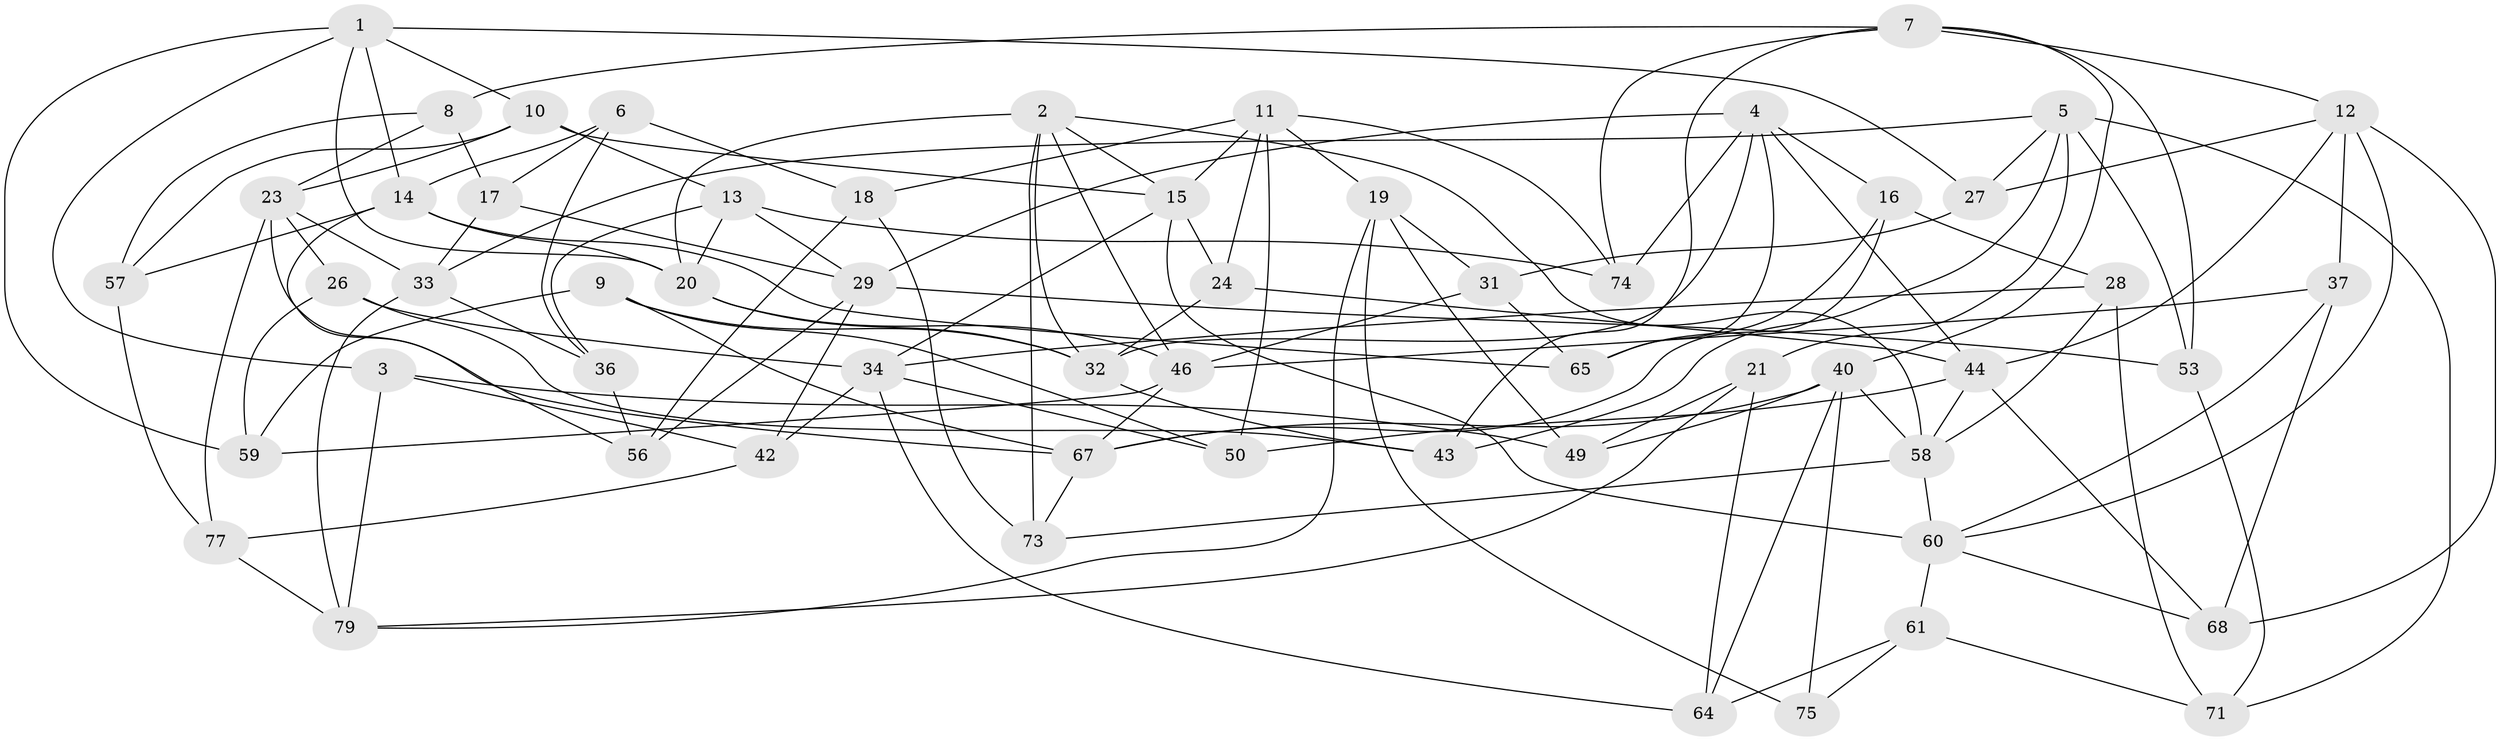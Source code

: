 // original degree distribution, {4: 1.0}
// Generated by graph-tools (version 1.1) at 2025/11/02/27/25 16:11:43]
// undirected, 57 vertices, 136 edges
graph export_dot {
graph [start="1"]
  node [color=gray90,style=filled];
  1 [super="+30"];
  2 [super="+62"];
  3;
  4 [super="+72"];
  5 [super="+22"];
  6;
  7 [super="+41"];
  8;
  9;
  10 [super="+48"];
  11 [super="+47"];
  12 [super="+39"];
  13 [super="+51"];
  14 [super="+54"];
  15 [super="+45"];
  16;
  17;
  18;
  19 [super="+52"];
  20 [super="+25"];
  21;
  23 [super="+55"];
  24;
  26;
  27;
  28;
  29 [super="+38"];
  31;
  32 [super="+81"];
  33 [super="+63"];
  34 [super="+35"];
  36;
  37;
  40 [super="+66"];
  42;
  43;
  44 [super="+78"];
  46 [super="+76"];
  49;
  50;
  53;
  56;
  57;
  58 [super="+70"];
  59;
  60 [super="+80"];
  61;
  64;
  65;
  67 [super="+69"];
  68;
  71;
  73;
  74;
  75;
  77;
  79 [super="+82"];
  1 -- 10;
  1 -- 20;
  1 -- 59;
  1 -- 27;
  1 -- 3;
  1 -- 14;
  2 -- 46;
  2 -- 32;
  2 -- 58;
  2 -- 73;
  2 -- 20;
  2 -- 15;
  3 -- 79;
  3 -- 49;
  3 -- 42;
  4 -- 74;
  4 -- 44;
  4 -- 16;
  4 -- 65;
  4 -- 29;
  4 -- 32;
  5 -- 71;
  5 -- 53;
  5 -- 21;
  5 -- 33;
  5 -- 27;
  5 -- 43;
  6 -- 18;
  6 -- 14;
  6 -- 36;
  6 -- 17;
  7 -- 43;
  7 -- 74;
  7 -- 8;
  7 -- 53;
  7 -- 40;
  7 -- 12;
  8 -- 57;
  8 -- 23;
  8 -- 17;
  9 -- 50;
  9 -- 59;
  9 -- 32;
  9 -- 67;
  10 -- 23;
  10 -- 57;
  10 -- 15;
  10 -- 13 [weight=2];
  11 -- 74;
  11 -- 50;
  11 -- 24;
  11 -- 19;
  11 -- 18;
  11 -- 15;
  12 -- 60;
  12 -- 27;
  12 -- 68;
  12 -- 37;
  12 -- 44;
  13 -- 74;
  13 -- 20;
  13 -- 29;
  13 -- 36;
  14 -- 57;
  14 -- 56;
  14 -- 65;
  14 -- 20;
  15 -- 24;
  15 -- 60;
  15 -- 34;
  16 -- 28;
  16 -- 65;
  16 -- 67;
  17 -- 29;
  17 -- 33;
  18 -- 56;
  18 -- 73;
  19 -- 75 [weight=2];
  19 -- 79;
  19 -- 49;
  19 -- 31;
  20 -- 46;
  20 -- 32;
  21 -- 49;
  21 -- 64;
  21 -- 79;
  23 -- 26;
  23 -- 33;
  23 -- 67;
  23 -- 77;
  24 -- 44;
  24 -- 32;
  26 -- 59;
  26 -- 43;
  26 -- 34;
  27 -- 31;
  28 -- 34;
  28 -- 71;
  28 -- 58;
  29 -- 56;
  29 -- 53;
  29 -- 42;
  31 -- 65;
  31 -- 46;
  32 -- 43;
  33 -- 79 [weight=2];
  33 -- 36;
  34 -- 50;
  34 -- 64;
  34 -- 42;
  36 -- 56;
  37 -- 68;
  37 -- 60;
  37 -- 46;
  40 -- 75;
  40 -- 58;
  40 -- 64;
  40 -- 49;
  40 -- 67;
  42 -- 77;
  44 -- 58;
  44 -- 50;
  44 -- 68;
  46 -- 67;
  46 -- 59;
  53 -- 71;
  57 -- 77;
  58 -- 73;
  58 -- 60;
  60 -- 61;
  60 -- 68;
  61 -- 71;
  61 -- 64;
  61 -- 75;
  67 -- 73;
  77 -- 79;
}
